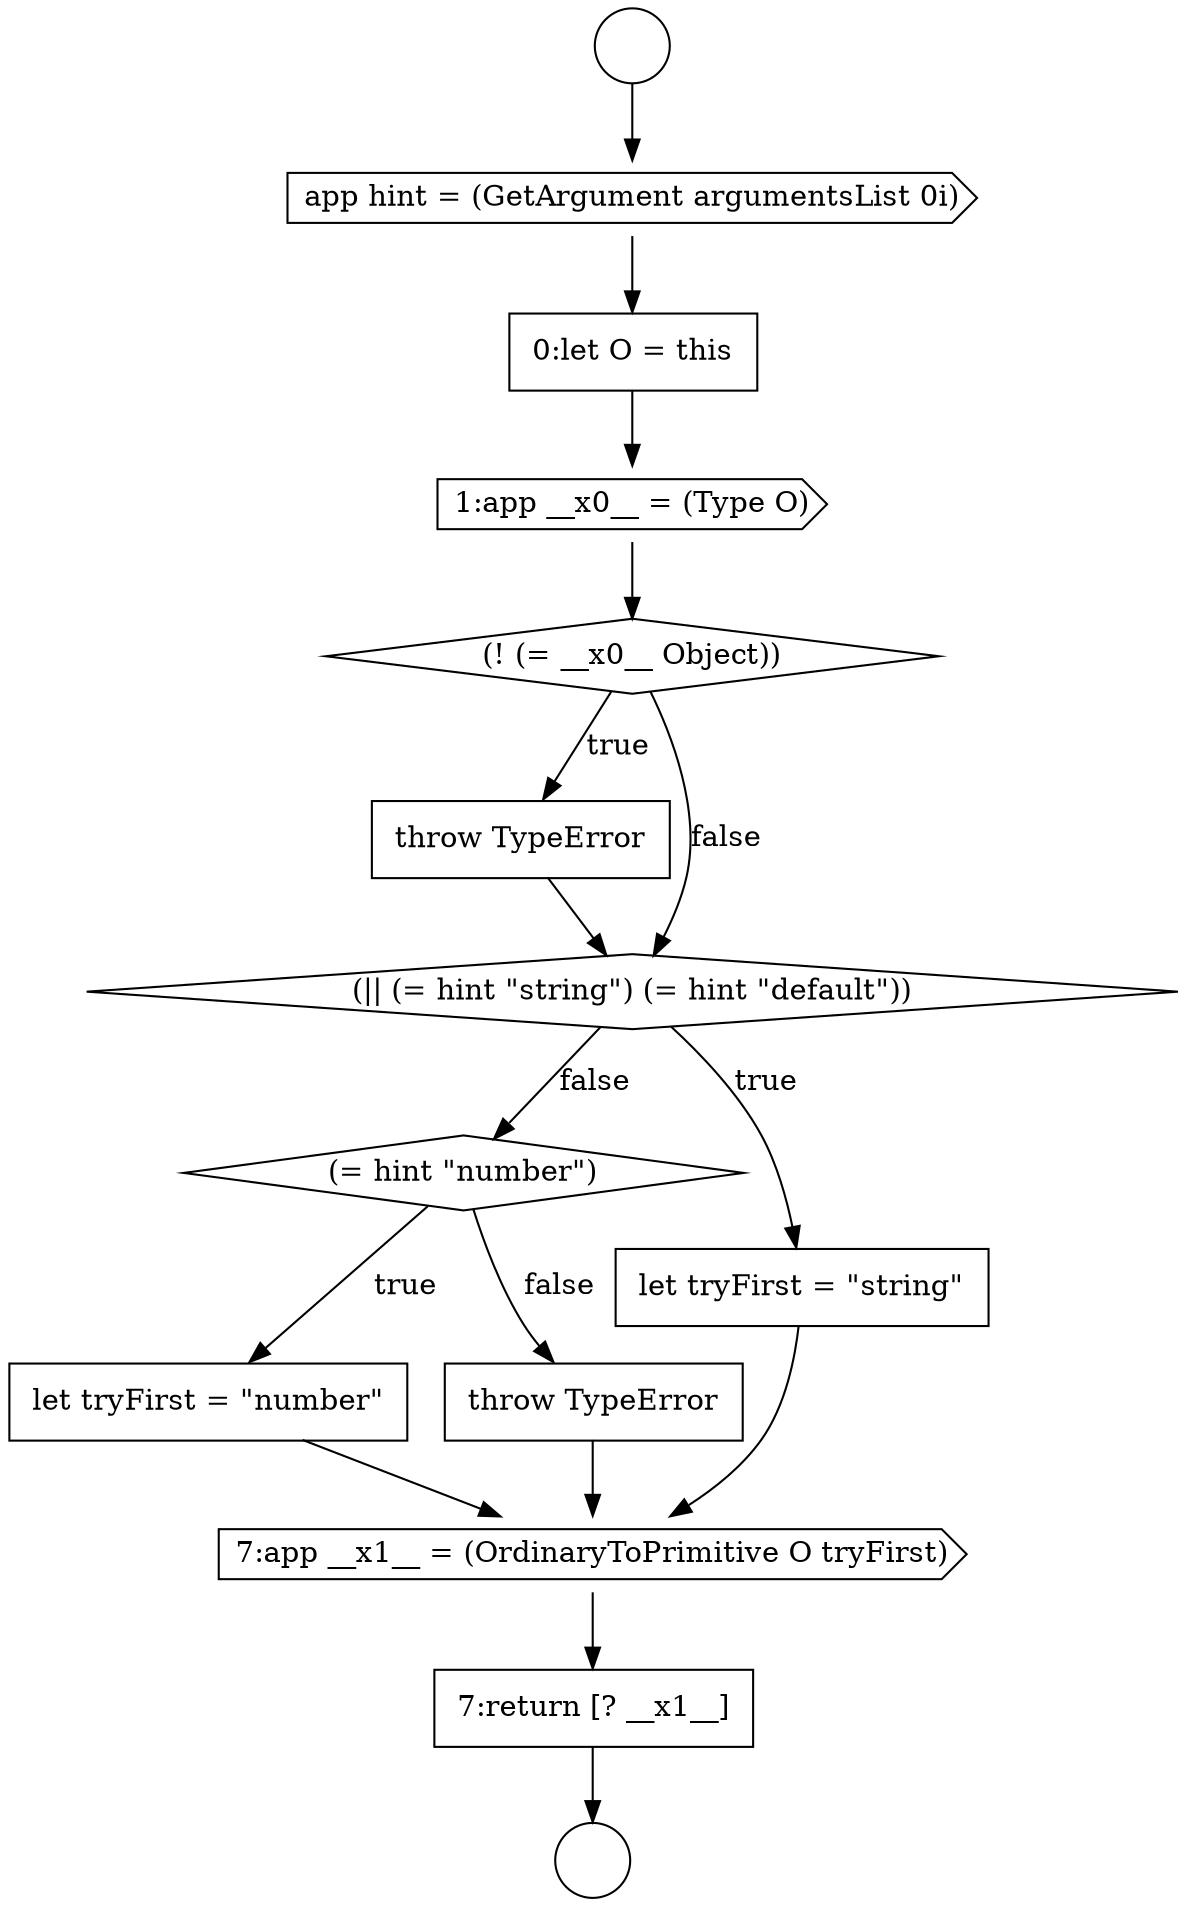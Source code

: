 digraph {
  node11752 [shape=none, margin=0, label=<<font color="black">
    <table border="0" cellborder="1" cellspacing="0" cellpadding="10">
      <tr><td align="left">throw TypeError</td></tr>
    </table>
  </font>> color="black" fillcolor="white" style=filled]
  node11756 [shape=none, margin=0, label=<<font color="black">
    <table border="0" cellborder="1" cellspacing="0" cellpadding="10">
      <tr><td align="left">let tryFirst = &quot;number&quot;</td></tr>
    </table>
  </font>> color="black" fillcolor="white" style=filled]
  node11748 [shape=cds, label=<<font color="black">app hint = (GetArgument argumentsList 0i)</font>> color="black" fillcolor="white" style=filled]
  node11751 [shape=diamond, label=<<font color="black">(! (= __x0__ Object))</font>> color="black" fillcolor="white" style=filled]
  node11757 [shape=none, margin=0, label=<<font color="black">
    <table border="0" cellborder="1" cellspacing="0" cellpadding="10">
      <tr><td align="left">throw TypeError</td></tr>
    </table>
  </font>> color="black" fillcolor="white" style=filled]
  node11747 [shape=circle label=" " color="black" fillcolor="white" style=filled]
  node11750 [shape=cds, label=<<font color="black">1:app __x0__ = (Type O)</font>> color="black" fillcolor="white" style=filled]
  node11746 [shape=circle label=" " color="black" fillcolor="white" style=filled]
  node11758 [shape=cds, label=<<font color="black">7:app __x1__ = (OrdinaryToPrimitive O tryFirst)</font>> color="black" fillcolor="white" style=filled]
  node11753 [shape=diamond, label=<<font color="black">(|| (= hint &quot;string&quot;) (= hint &quot;default&quot;))</font>> color="black" fillcolor="white" style=filled]
  node11749 [shape=none, margin=0, label=<<font color="black">
    <table border="0" cellborder="1" cellspacing="0" cellpadding="10">
      <tr><td align="left">0:let O = this</td></tr>
    </table>
  </font>> color="black" fillcolor="white" style=filled]
  node11755 [shape=diamond, label=<<font color="black">(= hint &quot;number&quot;)</font>> color="black" fillcolor="white" style=filled]
  node11759 [shape=none, margin=0, label=<<font color="black">
    <table border="0" cellborder="1" cellspacing="0" cellpadding="10">
      <tr><td align="left">7:return [? __x1__]</td></tr>
    </table>
  </font>> color="black" fillcolor="white" style=filled]
  node11754 [shape=none, margin=0, label=<<font color="black">
    <table border="0" cellborder="1" cellspacing="0" cellpadding="10">
      <tr><td align="left">let tryFirst = &quot;string&quot;</td></tr>
    </table>
  </font>> color="black" fillcolor="white" style=filled]
  node11748 -> node11749 [ color="black"]
  node11753 -> node11754 [label=<<font color="black">true</font>> color="black"]
  node11753 -> node11755 [label=<<font color="black">false</font>> color="black"]
  node11752 -> node11753 [ color="black"]
  node11751 -> node11752 [label=<<font color="black">true</font>> color="black"]
  node11751 -> node11753 [label=<<font color="black">false</font>> color="black"]
  node11758 -> node11759 [ color="black"]
  node11755 -> node11756 [label=<<font color="black">true</font>> color="black"]
  node11755 -> node11757 [label=<<font color="black">false</font>> color="black"]
  node11754 -> node11758 [ color="black"]
  node11749 -> node11750 [ color="black"]
  node11746 -> node11748 [ color="black"]
  node11756 -> node11758 [ color="black"]
  node11750 -> node11751 [ color="black"]
  node11759 -> node11747 [ color="black"]
  node11757 -> node11758 [ color="black"]
}

